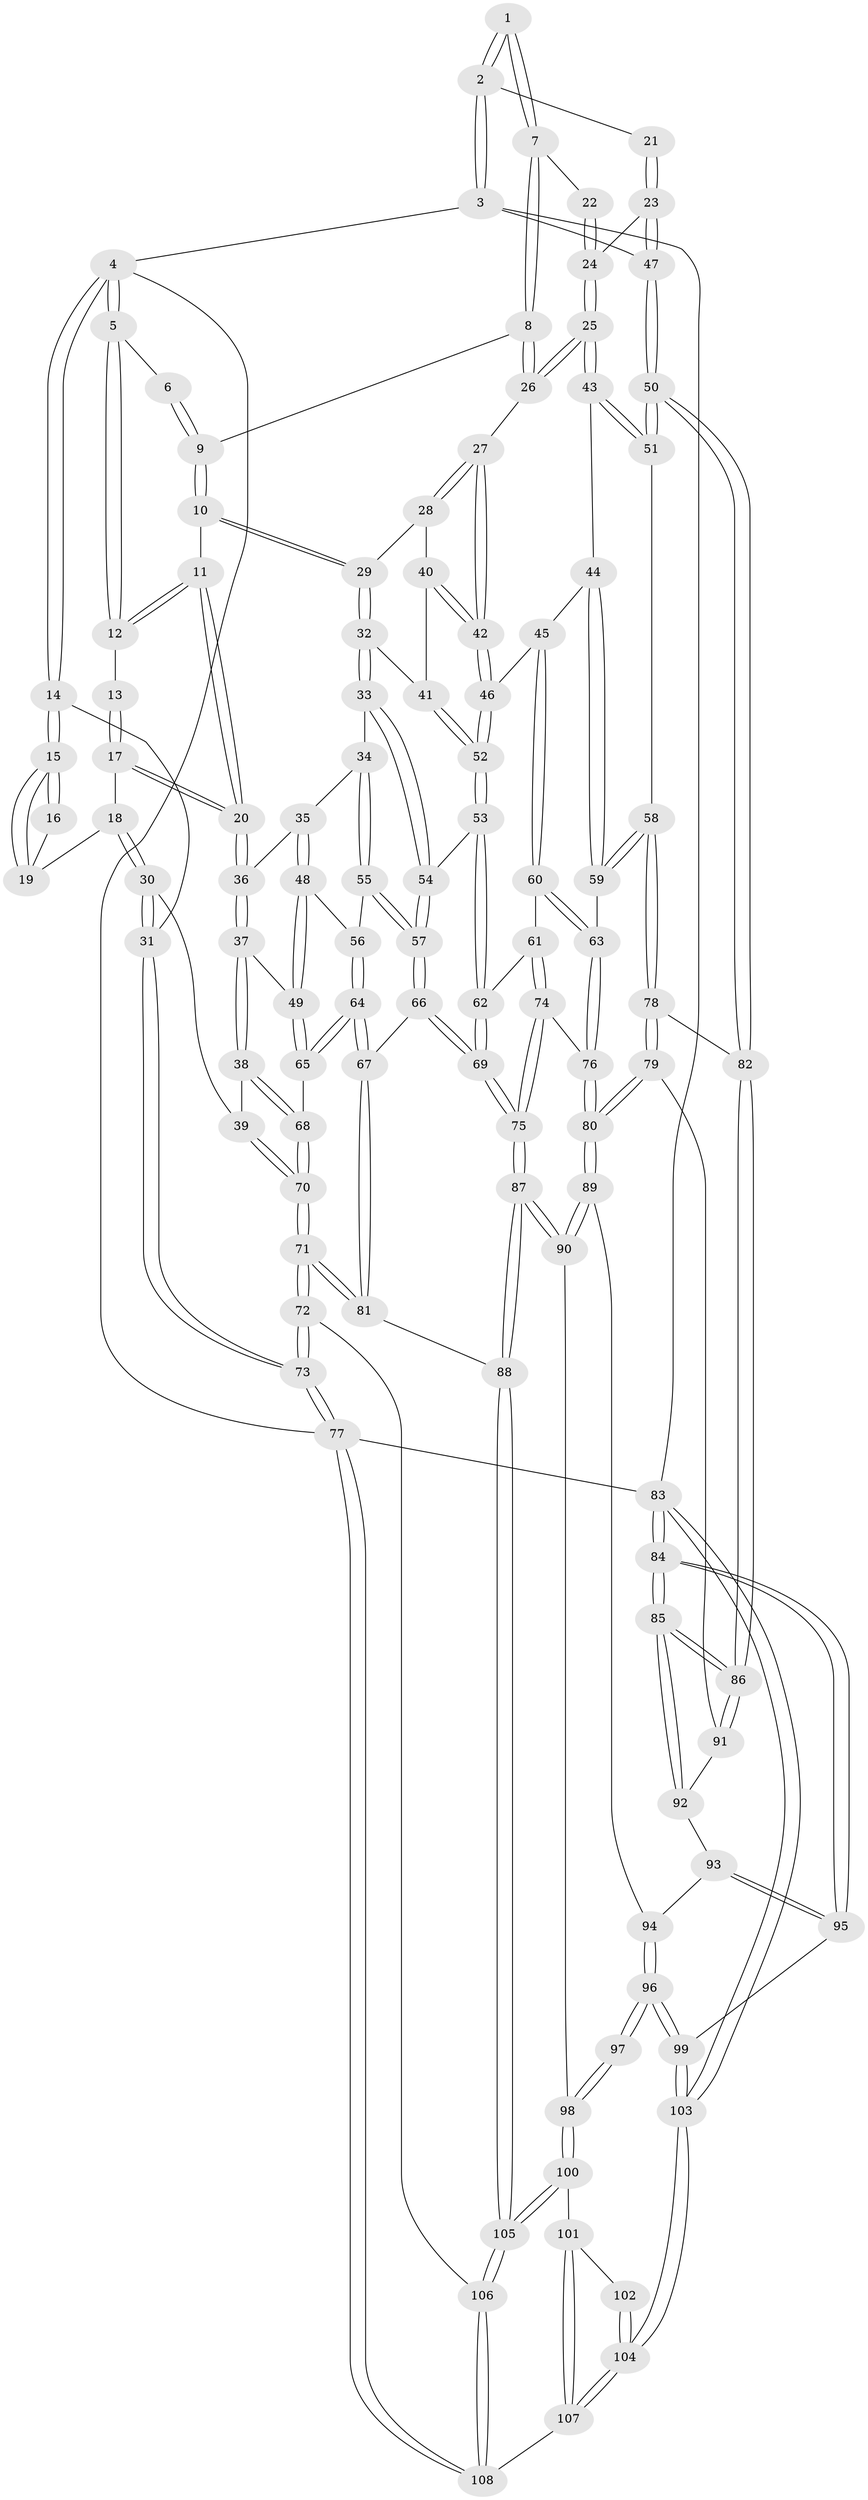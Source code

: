 // coarse degree distribution, {4: 0.36764705882352944, 6: 0.10294117647058823, 3: 0.11764705882352941, 5: 0.4117647058823529}
// Generated by graph-tools (version 1.1) at 2025/24/03/03/25 07:24:34]
// undirected, 108 vertices, 267 edges
graph export_dot {
graph [start="1"]
  node [color=gray90,style=filled];
  1 [pos="+0.8273915381293525+0"];
  2 [pos="+1+0"];
  3 [pos="+1+0"];
  4 [pos="+0+0"];
  5 [pos="+0.3264691091277932+0"];
  6 [pos="+0.5435423901805443+0"];
  7 [pos="+0.7617215966978551+0.1286231222122392"];
  8 [pos="+0.7081616198487819+0.1490507792193277"];
  9 [pos="+0.6519108201409892+0.11269918662720654"];
  10 [pos="+0.44814657875774605+0.18584457165782056"];
  11 [pos="+0.3824451107584791+0.0752988678161663"];
  12 [pos="+0.32010500234947953+0"];
  13 [pos="+0.22433341210445273+0.031007529184037323"];
  14 [pos="+0+0.1845011989692602"];
  15 [pos="+0+0.17939628435929764"];
  16 [pos="+0.2014057901945346+0.04852395017790769"];
  17 [pos="+0.2130413390869952+0.24575470544422928"];
  18 [pos="+0.18407903459901695+0.24099046022126408"];
  19 [pos="+0.11133382861347729+0.1891571993509447"];
  20 [pos="+0.2246902267762302+0.254599967332096"];
  21 [pos="+1+0"];
  22 [pos="+0.837594235539262+0.1373406857649584"];
  23 [pos="+0.9407515780481134+0.26748019829165687"];
  24 [pos="+0.9298845401494747+0.26507111472170436"];
  25 [pos="+0.8204714547838053+0.33296386139381656"];
  26 [pos="+0.6984898432974599+0.2313467992016248"];
  27 [pos="+0.6797240184778837+0.25382417975857585"];
  28 [pos="+0.4953971288070252+0.23044792882743498"];
  29 [pos="+0.4476506210491465+0.19915511635372668"];
  30 [pos="+0+0.39345983226494535"];
  31 [pos="+0+0.3528425936763404"];
  32 [pos="+0.40346396959017883+0.2836067122078914"];
  33 [pos="+0.36879254316711824+0.31660351299578254"];
  34 [pos="+0.3590046000379606+0.31827645043402314"];
  35 [pos="+0.2771120378646864+0.29582479210633233"];
  36 [pos="+0.24004976032778147+0.27774533948286795"];
  37 [pos="+0.1141472625902502+0.436705020121313"];
  38 [pos="+0.09439263848693286+0.43647134364677076"];
  39 [pos="+0.07243037768451378+0.43409333083183776"];
  40 [pos="+0.562674226913801+0.3057460810579937"];
  41 [pos="+0.5175934574837189+0.36526679550377533"];
  42 [pos="+0.6452415263837712+0.3241881682342916"];
  43 [pos="+0.8098746255089908+0.3743772821056164"];
  44 [pos="+0.7480033599124728+0.41566210260874314"];
  45 [pos="+0.6791608706174972+0.4084016124303088"];
  46 [pos="+0.6496004807065914+0.3928146313469871"];
  47 [pos="+1+0.37356992137745954"];
  48 [pos="+0.2159341596140435+0.44637717146401473"];
  49 [pos="+0.14485658341417088+0.4499069807625048"];
  50 [pos="+1+0.392946915076361"];
  51 [pos="+0.8894918895166828+0.4581698597008272"];
  52 [pos="+0.5516999243259014+0.4555670059530538"];
  53 [pos="+0.5446650856983409+0.46711874730269287"];
  54 [pos="+0.43894316600366934+0.47376942408001715"];
  55 [pos="+0.2854761814206096+0.44332323359782183"];
  56 [pos="+0.25450087259383236+0.45379337369298584"];
  57 [pos="+0.39358521676348884+0.5260502317212367"];
  58 [pos="+0.824698297672873+0.5680813893042774"];
  59 [pos="+0.7866652220677648+0.5544865771200056"];
  60 [pos="+0.6857741180477509+0.5221139976012436"];
  61 [pos="+0.579909905667584+0.5325890269136978"];
  62 [pos="+0.5452553285301085+0.46854364356101713"];
  63 [pos="+0.7385502998629021+0.5639132437022204"];
  64 [pos="+0.2808168195589593+0.5853314486274988"];
  65 [pos="+0.19875054768614403+0.5565910508179451"];
  66 [pos="+0.3685082510324506+0.6110579276076303"];
  67 [pos="+0.3083640242123562+0.6106805023258681"];
  68 [pos="+0.14881842727558217+0.6138794019911608"];
  69 [pos="+0.4322262145354597+0.6874550580206645"];
  70 [pos="+0.07385315721947597+0.7619169416402772"];
  71 [pos="+0.06811082062993401+0.7872659022518503"];
  72 [pos="+0+0.8497960326118847"];
  73 [pos="+0+1"];
  74 [pos="+0.5845761653565802+0.6025214190370742"];
  75 [pos="+0.43260953434812044+0.6879985659844224"];
  76 [pos="+0.6555535647210229+0.6509486451755618"];
  77 [pos="+0+1"];
  78 [pos="+0.863078868240593+0.6266345743776998"];
  79 [pos="+0.8698528238208273+0.6765971016114894"];
  80 [pos="+0.6785861419131488+0.7439959739373991"];
  81 [pos="+0.12675670344996323+0.771392325836137"];
  82 [pos="+1+0.4046182712404805"];
  83 [pos="+1+1"];
  84 [pos="+1+0.9048096565561996"];
  85 [pos="+1+0.8593823243825638"];
  86 [pos="+1+0.7344673781305104"];
  87 [pos="+0.4434608872404738+0.7872165945150199"];
  88 [pos="+0.4233653058759523+0.8164660360112268"];
  89 [pos="+0.6748636152638968+0.7529749511718482"];
  90 [pos="+0.6476887837652031+0.7968375947795598"];
  91 [pos="+0.892016404713531+0.7011242819612378"];
  92 [pos="+0.8762037214331829+0.8104647529151401"];
  93 [pos="+0.8757076903148494+0.8119510281933829"];
  94 [pos="+0.8631342879884839+0.8280667727767405"];
  95 [pos="+0.9689519422763025+0.8762906522863357"];
  96 [pos="+0.8382185992143033+0.8830231119517721"];
  97 [pos="+0.7822983708238503+0.8749579925898907"];
  98 [pos="+0.6514458166412879+0.806734606717923"];
  99 [pos="+0.861995970058889+0.9641301422884377"];
  100 [pos="+0.6447192994571318+0.9564839659070588"];
  101 [pos="+0.6500321275594025+0.9670269401523092"];
  102 [pos="+0.7543603934209879+0.9106470454643067"];
  103 [pos="+0.8876216880252598+1"];
  104 [pos="+0.7582861464928853+1"];
  105 [pos="+0.4130060106833716+0.9348574210357228"];
  106 [pos="+0.4062381999242285+0.950130682661523"];
  107 [pos="+0.7463112496629821+1"];
  108 [pos="+0.36708461246169405+1"];
  1 -- 2;
  1 -- 2;
  1 -- 7;
  1 -- 7;
  2 -- 3;
  2 -- 3;
  2 -- 21;
  3 -- 4;
  3 -- 47;
  3 -- 83;
  4 -- 5;
  4 -- 5;
  4 -- 14;
  4 -- 14;
  4 -- 77;
  5 -- 6;
  5 -- 12;
  5 -- 12;
  6 -- 9;
  6 -- 9;
  7 -- 8;
  7 -- 8;
  7 -- 22;
  8 -- 9;
  8 -- 26;
  8 -- 26;
  9 -- 10;
  9 -- 10;
  10 -- 11;
  10 -- 29;
  10 -- 29;
  11 -- 12;
  11 -- 12;
  11 -- 20;
  11 -- 20;
  12 -- 13;
  13 -- 17;
  13 -- 17;
  14 -- 15;
  14 -- 15;
  14 -- 31;
  15 -- 16;
  15 -- 16;
  15 -- 19;
  15 -- 19;
  16 -- 19;
  17 -- 18;
  17 -- 20;
  17 -- 20;
  18 -- 19;
  18 -- 30;
  18 -- 30;
  20 -- 36;
  20 -- 36;
  21 -- 23;
  21 -- 23;
  22 -- 24;
  22 -- 24;
  23 -- 24;
  23 -- 47;
  23 -- 47;
  24 -- 25;
  24 -- 25;
  25 -- 26;
  25 -- 26;
  25 -- 43;
  25 -- 43;
  26 -- 27;
  27 -- 28;
  27 -- 28;
  27 -- 42;
  27 -- 42;
  28 -- 29;
  28 -- 40;
  29 -- 32;
  29 -- 32;
  30 -- 31;
  30 -- 31;
  30 -- 39;
  31 -- 73;
  31 -- 73;
  32 -- 33;
  32 -- 33;
  32 -- 41;
  33 -- 34;
  33 -- 54;
  33 -- 54;
  34 -- 35;
  34 -- 55;
  34 -- 55;
  35 -- 36;
  35 -- 48;
  35 -- 48;
  36 -- 37;
  36 -- 37;
  37 -- 38;
  37 -- 38;
  37 -- 49;
  38 -- 39;
  38 -- 68;
  38 -- 68;
  39 -- 70;
  39 -- 70;
  40 -- 41;
  40 -- 42;
  40 -- 42;
  41 -- 52;
  41 -- 52;
  42 -- 46;
  42 -- 46;
  43 -- 44;
  43 -- 51;
  43 -- 51;
  44 -- 45;
  44 -- 59;
  44 -- 59;
  45 -- 46;
  45 -- 60;
  45 -- 60;
  46 -- 52;
  46 -- 52;
  47 -- 50;
  47 -- 50;
  48 -- 49;
  48 -- 49;
  48 -- 56;
  49 -- 65;
  49 -- 65;
  50 -- 51;
  50 -- 51;
  50 -- 82;
  50 -- 82;
  51 -- 58;
  52 -- 53;
  52 -- 53;
  53 -- 54;
  53 -- 62;
  53 -- 62;
  54 -- 57;
  54 -- 57;
  55 -- 56;
  55 -- 57;
  55 -- 57;
  56 -- 64;
  56 -- 64;
  57 -- 66;
  57 -- 66;
  58 -- 59;
  58 -- 59;
  58 -- 78;
  58 -- 78;
  59 -- 63;
  60 -- 61;
  60 -- 63;
  60 -- 63;
  61 -- 62;
  61 -- 74;
  61 -- 74;
  62 -- 69;
  62 -- 69;
  63 -- 76;
  63 -- 76;
  64 -- 65;
  64 -- 65;
  64 -- 67;
  64 -- 67;
  65 -- 68;
  66 -- 67;
  66 -- 69;
  66 -- 69;
  67 -- 81;
  67 -- 81;
  68 -- 70;
  68 -- 70;
  69 -- 75;
  69 -- 75;
  70 -- 71;
  70 -- 71;
  71 -- 72;
  71 -- 72;
  71 -- 81;
  71 -- 81;
  72 -- 73;
  72 -- 73;
  72 -- 106;
  73 -- 77;
  73 -- 77;
  74 -- 75;
  74 -- 75;
  74 -- 76;
  75 -- 87;
  75 -- 87;
  76 -- 80;
  76 -- 80;
  77 -- 108;
  77 -- 108;
  77 -- 83;
  78 -- 79;
  78 -- 79;
  78 -- 82;
  79 -- 80;
  79 -- 80;
  79 -- 91;
  80 -- 89;
  80 -- 89;
  81 -- 88;
  82 -- 86;
  82 -- 86;
  83 -- 84;
  83 -- 84;
  83 -- 103;
  83 -- 103;
  84 -- 85;
  84 -- 85;
  84 -- 95;
  84 -- 95;
  85 -- 86;
  85 -- 86;
  85 -- 92;
  85 -- 92;
  86 -- 91;
  86 -- 91;
  87 -- 88;
  87 -- 88;
  87 -- 90;
  87 -- 90;
  88 -- 105;
  88 -- 105;
  89 -- 90;
  89 -- 90;
  89 -- 94;
  90 -- 98;
  91 -- 92;
  92 -- 93;
  93 -- 94;
  93 -- 95;
  93 -- 95;
  94 -- 96;
  94 -- 96;
  95 -- 99;
  96 -- 97;
  96 -- 97;
  96 -- 99;
  96 -- 99;
  97 -- 98;
  97 -- 98;
  98 -- 100;
  98 -- 100;
  99 -- 103;
  99 -- 103;
  100 -- 101;
  100 -- 105;
  100 -- 105;
  101 -- 102;
  101 -- 107;
  101 -- 107;
  102 -- 104;
  102 -- 104;
  103 -- 104;
  103 -- 104;
  104 -- 107;
  104 -- 107;
  105 -- 106;
  105 -- 106;
  106 -- 108;
  106 -- 108;
  107 -- 108;
}
